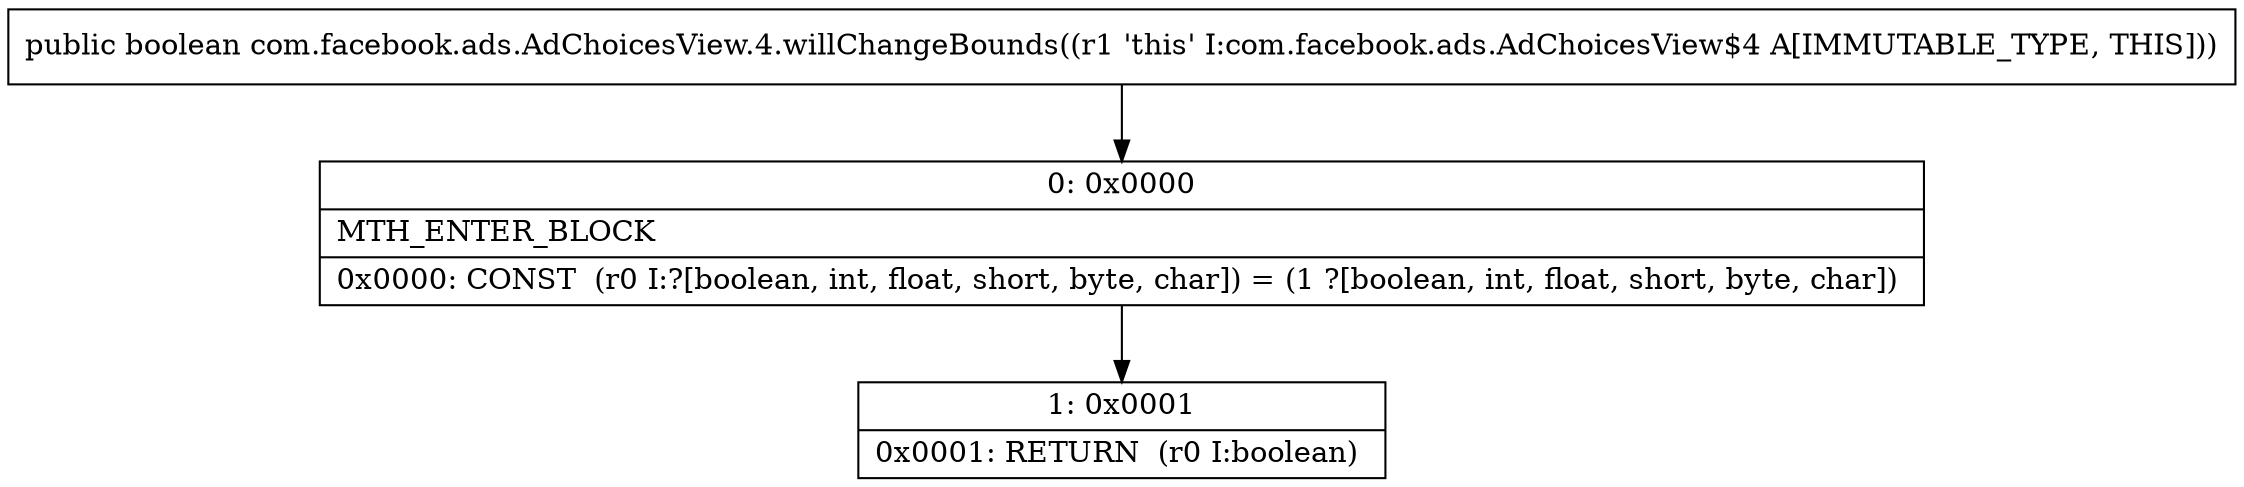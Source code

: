 digraph "CFG forcom.facebook.ads.AdChoicesView.4.willChangeBounds()Z" {
Node_0 [shape=record,label="{0\:\ 0x0000|MTH_ENTER_BLOCK\l|0x0000: CONST  (r0 I:?[boolean, int, float, short, byte, char]) = (1 ?[boolean, int, float, short, byte, char]) \l}"];
Node_1 [shape=record,label="{1\:\ 0x0001|0x0001: RETURN  (r0 I:boolean) \l}"];
MethodNode[shape=record,label="{public boolean com.facebook.ads.AdChoicesView.4.willChangeBounds((r1 'this' I:com.facebook.ads.AdChoicesView$4 A[IMMUTABLE_TYPE, THIS])) }"];
MethodNode -> Node_0;
Node_0 -> Node_1;
}

